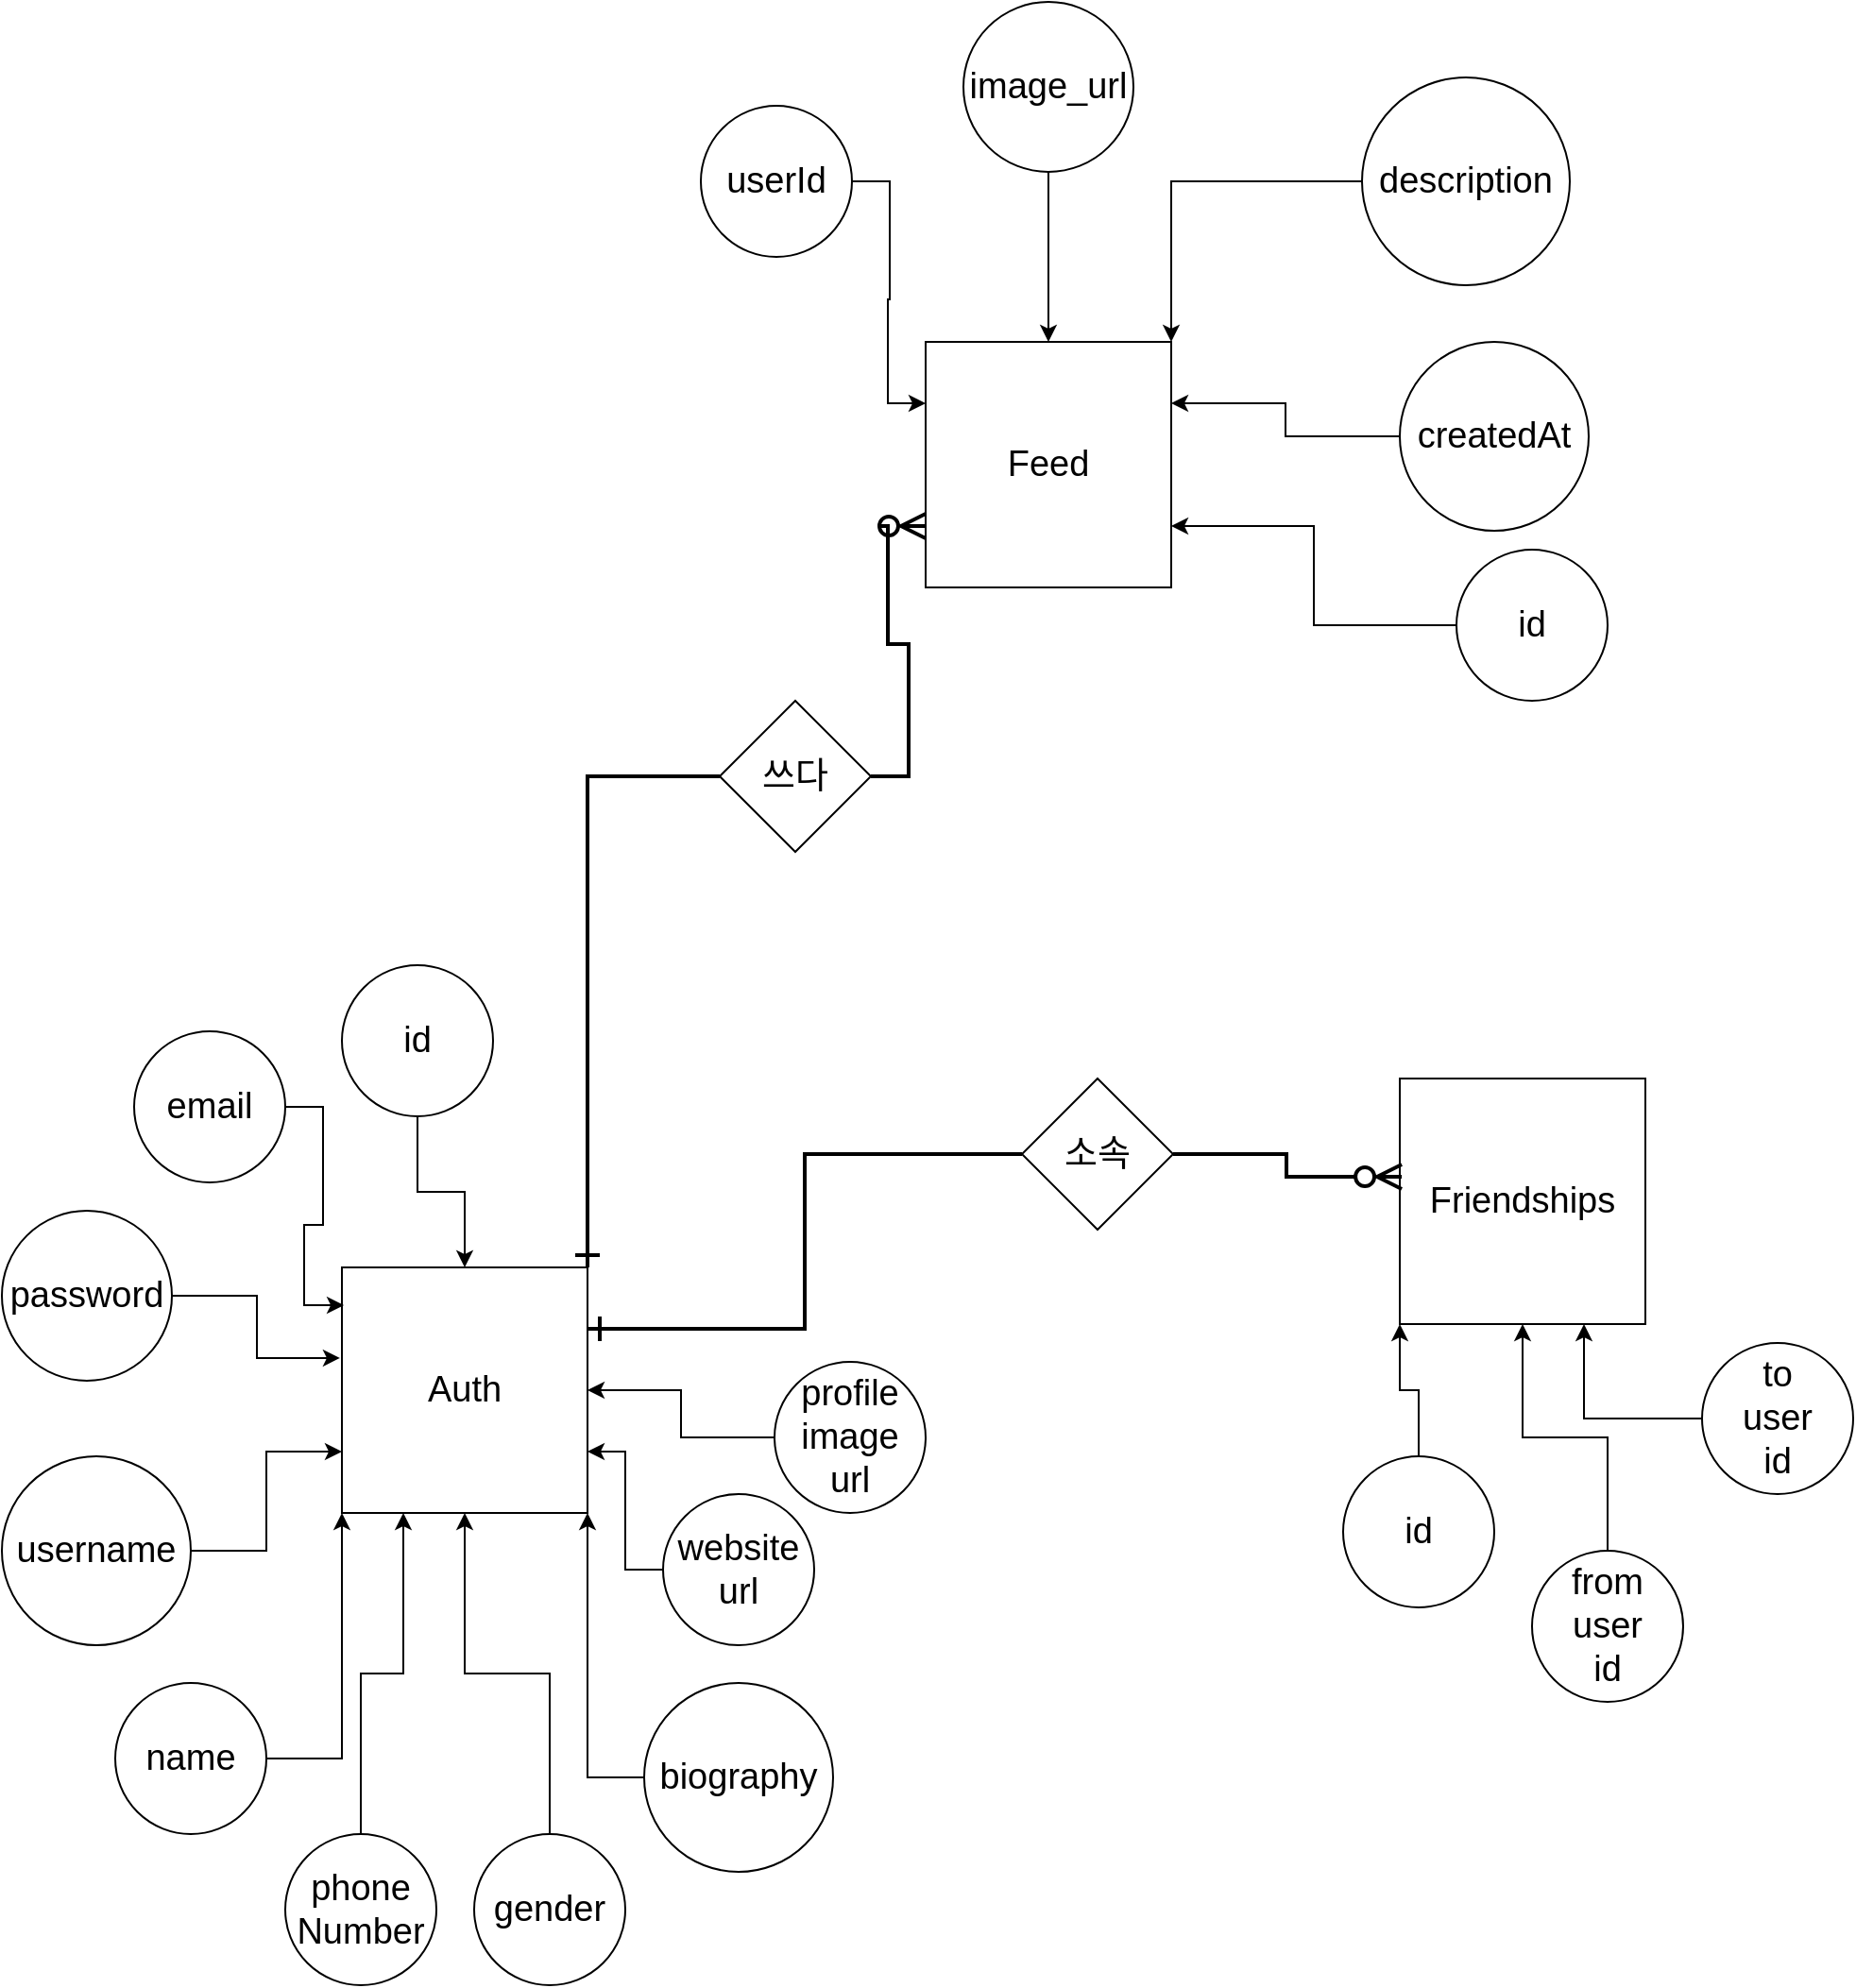 <mxfile version="15.5.9" type="github">
  <diagram id="rRIhpaKElOJRn518k_2-" name="Page-1">
    <mxGraphModel dx="2125" dy="1842" grid="1" gridSize="10" guides="1" tooltips="1" connect="1" arrows="1" fold="1" page="1" pageScale="1" pageWidth="827" pageHeight="1169" math="0" shadow="0">
      <root>
        <mxCell id="0" />
        <mxCell id="1" parent="0" />
        <mxCell id="DsGACXkUTOwFXHGtgEUz-1" value="&lt;font style=&quot;font-size: 19px&quot;&gt;Feed&lt;/font&gt;" style="whiteSpace=wrap;html=1;aspect=fixed;" vertex="1" parent="1">
          <mxGeometry x="349" y="180" width="130" height="130" as="geometry" />
        </mxCell>
        <mxCell id="DsGACXkUTOwFXHGtgEUz-2" value="Auth" style="whiteSpace=wrap;html=1;aspect=fixed;fontSize=19;" vertex="1" parent="1">
          <mxGeometry x="40" y="670" width="130" height="130" as="geometry" />
        </mxCell>
        <mxCell id="DsGACXkUTOwFXHGtgEUz-3" value="Friendships" style="whiteSpace=wrap;html=1;aspect=fixed;fontSize=19;" vertex="1" parent="1">
          <mxGeometry x="600" y="570" width="130" height="130" as="geometry" />
        </mxCell>
        <mxCell id="DsGACXkUTOwFXHGtgEUz-47" style="edgeStyle=orthogonalEdgeStyle;rounded=0;orthogonalLoop=1;jettySize=auto;html=1;fontSize=19;entryX=1;entryY=0.75;entryDx=0;entryDy=0;" edge="1" parent="1" source="DsGACXkUTOwFXHGtgEUz-4" target="DsGACXkUTOwFXHGtgEUz-1">
          <mxGeometry relative="1" as="geometry" />
        </mxCell>
        <mxCell id="DsGACXkUTOwFXHGtgEUz-4" value="id" style="ellipse;whiteSpace=wrap;html=1;aspect=fixed;fontSize=19;" vertex="1" parent="1">
          <mxGeometry x="630" y="290" width="80" height="80" as="geometry" />
        </mxCell>
        <mxCell id="DsGACXkUTOwFXHGtgEUz-10" style="edgeStyle=orthogonalEdgeStyle;rounded=0;orthogonalLoop=1;jettySize=auto;html=1;entryX=0;entryY=0.25;entryDx=0;entryDy=0;fontSize=19;" edge="1" parent="1" source="DsGACXkUTOwFXHGtgEUz-5" target="DsGACXkUTOwFXHGtgEUz-1">
          <mxGeometry relative="1" as="geometry" />
        </mxCell>
        <mxCell id="DsGACXkUTOwFXHGtgEUz-5" value="userId" style="ellipse;whiteSpace=wrap;html=1;aspect=fixed;fontSize=19;" vertex="1" parent="1">
          <mxGeometry x="230" y="55" width="80" height="80" as="geometry" />
        </mxCell>
        <mxCell id="DsGACXkUTOwFXHGtgEUz-11" style="edgeStyle=orthogonalEdgeStyle;rounded=0;orthogonalLoop=1;jettySize=auto;html=1;entryX=0.5;entryY=0;entryDx=0;entryDy=0;fontSize=19;" edge="1" parent="1" source="DsGACXkUTOwFXHGtgEUz-6" target="DsGACXkUTOwFXHGtgEUz-1">
          <mxGeometry relative="1" as="geometry" />
        </mxCell>
        <mxCell id="DsGACXkUTOwFXHGtgEUz-6" value="image_url" style="ellipse;whiteSpace=wrap;html=1;aspect=fixed;fontSize=19;" vertex="1" parent="1">
          <mxGeometry x="369" width="90" height="90" as="geometry" />
        </mxCell>
        <mxCell id="DsGACXkUTOwFXHGtgEUz-12" style="edgeStyle=orthogonalEdgeStyle;rounded=0;orthogonalLoop=1;jettySize=auto;html=1;entryX=1;entryY=0;entryDx=0;entryDy=0;fontSize=19;" edge="1" parent="1" source="DsGACXkUTOwFXHGtgEUz-7" target="DsGACXkUTOwFXHGtgEUz-1">
          <mxGeometry relative="1" as="geometry" />
        </mxCell>
        <mxCell id="DsGACXkUTOwFXHGtgEUz-7" value="description" style="ellipse;whiteSpace=wrap;html=1;aspect=fixed;fontSize=19;" vertex="1" parent="1">
          <mxGeometry x="580" y="40" width="110" height="110" as="geometry" />
        </mxCell>
        <mxCell id="DsGACXkUTOwFXHGtgEUz-13" style="edgeStyle=orthogonalEdgeStyle;rounded=0;orthogonalLoop=1;jettySize=auto;html=1;entryX=1;entryY=0.25;entryDx=0;entryDy=0;fontSize=19;" edge="1" parent="1" source="DsGACXkUTOwFXHGtgEUz-8" target="DsGACXkUTOwFXHGtgEUz-1">
          <mxGeometry relative="1" as="geometry" />
        </mxCell>
        <mxCell id="DsGACXkUTOwFXHGtgEUz-8" value="createdAt" style="ellipse;whiteSpace=wrap;html=1;aspect=fixed;fontSize=19;" vertex="1" parent="1">
          <mxGeometry x="600" y="180" width="100" height="100" as="geometry" />
        </mxCell>
        <mxCell id="DsGACXkUTOwFXHGtgEUz-25" style="edgeStyle=orthogonalEdgeStyle;rounded=0;orthogonalLoop=1;jettySize=auto;html=1;fontSize=19;" edge="1" parent="1" source="DsGACXkUTOwFXHGtgEUz-14" target="DsGACXkUTOwFXHGtgEUz-2">
          <mxGeometry relative="1" as="geometry" />
        </mxCell>
        <mxCell id="DsGACXkUTOwFXHGtgEUz-14" value="id" style="ellipse;whiteSpace=wrap;html=1;aspect=fixed;fontSize=19;" vertex="1" parent="1">
          <mxGeometry x="40" y="510" width="80" height="80" as="geometry" />
        </mxCell>
        <mxCell id="DsGACXkUTOwFXHGtgEUz-26" style="edgeStyle=orthogonalEdgeStyle;rounded=0;orthogonalLoop=1;jettySize=auto;html=1;entryX=0.008;entryY=0.154;entryDx=0;entryDy=0;entryPerimeter=0;fontSize=19;" edge="1" parent="1" source="DsGACXkUTOwFXHGtgEUz-15" target="DsGACXkUTOwFXHGtgEUz-2">
          <mxGeometry relative="1" as="geometry" />
        </mxCell>
        <mxCell id="DsGACXkUTOwFXHGtgEUz-15" value="email" style="ellipse;whiteSpace=wrap;html=1;aspect=fixed;fontSize=19;" vertex="1" parent="1">
          <mxGeometry x="-70" y="545" width="80" height="80" as="geometry" />
        </mxCell>
        <mxCell id="DsGACXkUTOwFXHGtgEUz-27" style="edgeStyle=orthogonalEdgeStyle;rounded=0;orthogonalLoop=1;jettySize=auto;html=1;entryX=-0.008;entryY=0.369;entryDx=0;entryDy=0;entryPerimeter=0;fontSize=19;" edge="1" parent="1" source="DsGACXkUTOwFXHGtgEUz-16" target="DsGACXkUTOwFXHGtgEUz-2">
          <mxGeometry relative="1" as="geometry" />
        </mxCell>
        <mxCell id="DsGACXkUTOwFXHGtgEUz-16" value="password" style="ellipse;whiteSpace=wrap;html=1;aspect=fixed;fontSize=19;" vertex="1" parent="1">
          <mxGeometry x="-140" y="640" width="90" height="90" as="geometry" />
        </mxCell>
        <mxCell id="DsGACXkUTOwFXHGtgEUz-28" style="edgeStyle=orthogonalEdgeStyle;rounded=0;orthogonalLoop=1;jettySize=auto;html=1;entryX=0;entryY=0.75;entryDx=0;entryDy=0;fontSize=19;" edge="1" parent="1" source="DsGACXkUTOwFXHGtgEUz-17" target="DsGACXkUTOwFXHGtgEUz-2">
          <mxGeometry relative="1" as="geometry" />
        </mxCell>
        <mxCell id="DsGACXkUTOwFXHGtgEUz-17" value="username" style="ellipse;whiteSpace=wrap;html=1;aspect=fixed;fontSize=19;" vertex="1" parent="1">
          <mxGeometry x="-140" y="770" width="100" height="100" as="geometry" />
        </mxCell>
        <mxCell id="DsGACXkUTOwFXHGtgEUz-29" style="edgeStyle=orthogonalEdgeStyle;rounded=0;orthogonalLoop=1;jettySize=auto;html=1;entryX=0;entryY=1;entryDx=0;entryDy=0;fontSize=19;" edge="1" parent="1" source="DsGACXkUTOwFXHGtgEUz-18" target="DsGACXkUTOwFXHGtgEUz-2">
          <mxGeometry relative="1" as="geometry" />
        </mxCell>
        <mxCell id="DsGACXkUTOwFXHGtgEUz-18" value="name" style="ellipse;whiteSpace=wrap;html=1;aspect=fixed;fontSize=19;" vertex="1" parent="1">
          <mxGeometry x="-80" y="890" width="80" height="80" as="geometry" />
        </mxCell>
        <mxCell id="DsGACXkUTOwFXHGtgEUz-32" style="edgeStyle=orthogonalEdgeStyle;rounded=0;orthogonalLoop=1;jettySize=auto;html=1;entryX=0.25;entryY=1;entryDx=0;entryDy=0;fontSize=19;" edge="1" parent="1" source="DsGACXkUTOwFXHGtgEUz-19" target="DsGACXkUTOwFXHGtgEUz-2">
          <mxGeometry relative="1" as="geometry" />
        </mxCell>
        <mxCell id="DsGACXkUTOwFXHGtgEUz-19" value="phone&lt;br&gt;Number" style="ellipse;whiteSpace=wrap;html=1;aspect=fixed;fontSize=19;" vertex="1" parent="1">
          <mxGeometry x="10" y="970" width="80" height="80" as="geometry" />
        </mxCell>
        <mxCell id="DsGACXkUTOwFXHGtgEUz-33" style="edgeStyle=orthogonalEdgeStyle;rounded=0;orthogonalLoop=1;jettySize=auto;html=1;entryX=0.5;entryY=1;entryDx=0;entryDy=0;fontSize=19;" edge="1" parent="1" source="DsGACXkUTOwFXHGtgEUz-20" target="DsGACXkUTOwFXHGtgEUz-2">
          <mxGeometry relative="1" as="geometry" />
        </mxCell>
        <mxCell id="DsGACXkUTOwFXHGtgEUz-20" value="gender" style="ellipse;whiteSpace=wrap;html=1;aspect=fixed;fontSize=19;" vertex="1" parent="1">
          <mxGeometry x="110" y="970" width="80" height="80" as="geometry" />
        </mxCell>
        <mxCell id="DsGACXkUTOwFXHGtgEUz-34" style="edgeStyle=orthogonalEdgeStyle;rounded=0;orthogonalLoop=1;jettySize=auto;html=1;entryX=1;entryY=1;entryDx=0;entryDy=0;fontSize=19;" edge="1" parent="1" source="DsGACXkUTOwFXHGtgEUz-22" target="DsGACXkUTOwFXHGtgEUz-2">
          <mxGeometry relative="1" as="geometry" />
        </mxCell>
        <mxCell id="DsGACXkUTOwFXHGtgEUz-22" value="biography" style="ellipse;whiteSpace=wrap;html=1;aspect=fixed;fontSize=19;" vertex="1" parent="1">
          <mxGeometry x="200" y="890" width="100" height="100" as="geometry" />
        </mxCell>
        <mxCell id="DsGACXkUTOwFXHGtgEUz-35" style="edgeStyle=orthogonalEdgeStyle;rounded=0;orthogonalLoop=1;jettySize=auto;html=1;entryX=1;entryY=0.75;entryDx=0;entryDy=0;fontSize=19;" edge="1" parent="1" source="DsGACXkUTOwFXHGtgEUz-23" target="DsGACXkUTOwFXHGtgEUz-2">
          <mxGeometry relative="1" as="geometry" />
        </mxCell>
        <mxCell id="DsGACXkUTOwFXHGtgEUz-23" value="website&lt;br&gt;url" style="ellipse;whiteSpace=wrap;html=1;aspect=fixed;fontSize=19;" vertex="1" parent="1">
          <mxGeometry x="210" y="790" width="80" height="80" as="geometry" />
        </mxCell>
        <mxCell id="DsGACXkUTOwFXHGtgEUz-36" style="edgeStyle=orthogonalEdgeStyle;rounded=0;orthogonalLoop=1;jettySize=auto;html=1;entryX=1;entryY=0.5;entryDx=0;entryDy=0;fontSize=19;" edge="1" parent="1" source="DsGACXkUTOwFXHGtgEUz-24" target="DsGACXkUTOwFXHGtgEUz-2">
          <mxGeometry relative="1" as="geometry" />
        </mxCell>
        <mxCell id="DsGACXkUTOwFXHGtgEUz-24" value="profile&lt;br&gt;image&lt;br&gt;url" style="ellipse;whiteSpace=wrap;html=1;aspect=fixed;fontSize=19;" vertex="1" parent="1">
          <mxGeometry x="269" y="720" width="80" height="80" as="geometry" />
        </mxCell>
        <mxCell id="DsGACXkUTOwFXHGtgEUz-40" style="edgeStyle=orthogonalEdgeStyle;rounded=0;orthogonalLoop=1;jettySize=auto;html=1;entryX=0;entryY=1;entryDx=0;entryDy=0;fontSize=19;" edge="1" parent="1" source="DsGACXkUTOwFXHGtgEUz-37" target="DsGACXkUTOwFXHGtgEUz-3">
          <mxGeometry relative="1" as="geometry" />
        </mxCell>
        <mxCell id="DsGACXkUTOwFXHGtgEUz-37" value="id" style="ellipse;whiteSpace=wrap;html=1;aspect=fixed;fontSize=19;" vertex="1" parent="1">
          <mxGeometry x="570" y="770" width="80" height="80" as="geometry" />
        </mxCell>
        <mxCell id="DsGACXkUTOwFXHGtgEUz-41" style="edgeStyle=orthogonalEdgeStyle;rounded=0;orthogonalLoop=1;jettySize=auto;html=1;entryX=0.5;entryY=1;entryDx=0;entryDy=0;fontSize=19;" edge="1" parent="1" source="DsGACXkUTOwFXHGtgEUz-38" target="DsGACXkUTOwFXHGtgEUz-3">
          <mxGeometry relative="1" as="geometry" />
        </mxCell>
        <mxCell id="DsGACXkUTOwFXHGtgEUz-38" value="from&lt;br&gt;user&lt;br&gt;id" style="ellipse;whiteSpace=wrap;html=1;aspect=fixed;fontSize=19;" vertex="1" parent="1">
          <mxGeometry x="670" y="820" width="80" height="80" as="geometry" />
        </mxCell>
        <mxCell id="DsGACXkUTOwFXHGtgEUz-42" style="edgeStyle=orthogonalEdgeStyle;rounded=0;orthogonalLoop=1;jettySize=auto;html=1;entryX=0.75;entryY=1;entryDx=0;entryDy=0;fontSize=19;" edge="1" parent="1" source="DsGACXkUTOwFXHGtgEUz-39" target="DsGACXkUTOwFXHGtgEUz-3">
          <mxGeometry relative="1" as="geometry" />
        </mxCell>
        <mxCell id="DsGACXkUTOwFXHGtgEUz-39" value="to&lt;br&gt;user&lt;br&gt;id" style="ellipse;whiteSpace=wrap;html=1;aspect=fixed;fontSize=19;" vertex="1" parent="1">
          <mxGeometry x="760" y="710" width="80" height="80" as="geometry" />
        </mxCell>
        <mxCell id="DsGACXkUTOwFXHGtgEUz-48" style="edgeStyle=orthogonalEdgeStyle;rounded=0;orthogonalLoop=1;jettySize=auto;html=1;entryX=0;entryY=0.75;entryDx=0;entryDy=0;fontSize=19;endArrow=ERzeroToMany;endFill=0;endSize=10;startSize=10;jumpSize=6;strokeWidth=2;" edge="1" parent="1" source="DsGACXkUTOwFXHGtgEUz-43" target="DsGACXkUTOwFXHGtgEUz-1">
          <mxGeometry relative="1" as="geometry" />
        </mxCell>
        <mxCell id="DsGACXkUTOwFXHGtgEUz-49" style="edgeStyle=orthogonalEdgeStyle;rounded=0;orthogonalLoop=1;jettySize=auto;html=1;entryX=1;entryY=0;entryDx=0;entryDy=0;fontSize=19;strokeWidth=2;endArrow=ERone;endFill=0;endSize=10;startSize=10;" edge="1" parent="1" source="DsGACXkUTOwFXHGtgEUz-43" target="DsGACXkUTOwFXHGtgEUz-2">
          <mxGeometry relative="1" as="geometry" />
        </mxCell>
        <mxCell id="DsGACXkUTOwFXHGtgEUz-43" value="쓰다" style="rhombus;whiteSpace=wrap;html=1;fontSize=19;" vertex="1" parent="1">
          <mxGeometry x="240" y="370" width="80" height="80" as="geometry" />
        </mxCell>
        <mxCell id="DsGACXkUTOwFXHGtgEUz-51" style="edgeStyle=orthogonalEdgeStyle;rounded=0;orthogonalLoop=1;jettySize=auto;html=1;entryX=0.008;entryY=0.4;entryDx=0;entryDy=0;entryPerimeter=0;fontSize=19;endArrow=ERzeroToMany;endFill=0;strokeWidth=2;endSize=10;" edge="1" parent="1" source="DsGACXkUTOwFXHGtgEUz-44" target="DsGACXkUTOwFXHGtgEUz-3">
          <mxGeometry relative="1" as="geometry" />
        </mxCell>
        <mxCell id="DsGACXkUTOwFXHGtgEUz-52" style="edgeStyle=orthogonalEdgeStyle;rounded=0;orthogonalLoop=1;jettySize=auto;html=1;entryX=1;entryY=0.25;entryDx=0;entryDy=0;fontSize=19;endSize=10;startSize=10;endArrow=ERone;endFill=0;strokeWidth=2;" edge="1" parent="1" source="DsGACXkUTOwFXHGtgEUz-44" target="DsGACXkUTOwFXHGtgEUz-2">
          <mxGeometry relative="1" as="geometry" />
        </mxCell>
        <mxCell id="DsGACXkUTOwFXHGtgEUz-44" value="소속" style="rhombus;whiteSpace=wrap;html=1;fontSize=19;" vertex="1" parent="1">
          <mxGeometry x="400" y="570" width="80" height="80" as="geometry" />
        </mxCell>
      </root>
    </mxGraphModel>
  </diagram>
</mxfile>
